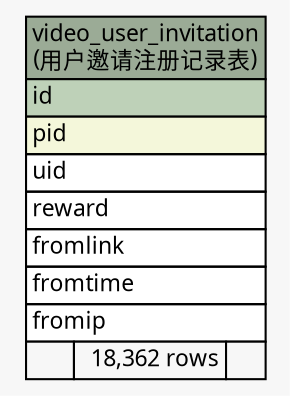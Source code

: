 // dot 2.26.0 on Linux 2.6.32-504.3.3.el6.x86_64
// SchemaSpy rev Unknown
digraph "video_user_invitation" {
  graph [
    rankdir="RL"
    bgcolor="#f7f7f7"
    nodesep="0.18"
    ranksep="0.46"
    fontname="Microsoft YaHei"
    fontsize="11"
  ];
  node [
    fontname="Microsoft YaHei"
    fontsize="11"
    shape="plaintext"
  ];
  edge [
    arrowsize="0.8"
  ];
  "video_user_invitation" [
    label=<
    <TABLE BORDER="0" CELLBORDER="1" CELLSPACING="0" BGCOLOR="#ffffff">
      <TR><TD COLSPAN="3" BGCOLOR="#9bab96" ALIGN="CENTER">video_user_invitation<br/>(用户邀请注册记录表)</TD></TR>
      <TR><TD PORT="id" COLSPAN="3" BGCOLOR="#bed1b8" ALIGN="LEFT">id</TD></TR>
      <TR><TD PORT="pid" COLSPAN="3" BGCOLOR="#f4f7da" ALIGN="LEFT">pid</TD></TR>
      <TR><TD PORT="uid" COLSPAN="3" ALIGN="LEFT">uid</TD></TR>
      <TR><TD PORT="reward" COLSPAN="3" ALIGN="LEFT">reward</TD></TR>
      <TR><TD PORT="fromlink" COLSPAN="3" ALIGN="LEFT">fromlink</TD></TR>
      <TR><TD PORT="fromtime" COLSPAN="3" ALIGN="LEFT">fromtime</TD></TR>
      <TR><TD PORT="fromip" COLSPAN="3" ALIGN="LEFT">fromip</TD></TR>
      <TR><TD ALIGN="LEFT" BGCOLOR="#f7f7f7">  </TD><TD ALIGN="RIGHT" BGCOLOR="#f7f7f7">18,362 rows</TD><TD ALIGN="RIGHT" BGCOLOR="#f7f7f7">  </TD></TR>
    </TABLE>>
    URL="tables/video_user_invitation.html"
    tooltip="video_user_invitation"
  ];
}
